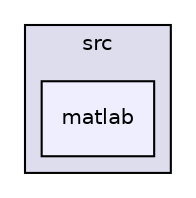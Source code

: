 digraph "matlab" {
  compound=true
  node [ fontsize="10", fontname="Helvetica"];
  edge [ labelfontsize="10", labelfontname="Helvetica"];
  subgraph clusterdir_d5ef0c089e55ecb162d8f5d61924357f {
    graph [ bgcolor="#ddddee", pencolor="black", label="src" fontname="Helvetica", fontsize="10", URL="dir_d5ef0c089e55ecb162d8f5d61924357f.html"]
  dir_1891f8217c0d294ddff641c9e0b96bb8 [shape=box, label="matlab", style="filled", fillcolor="#eeeeff", pencolor="black", URL="dir_1891f8217c0d294ddff641c9e0b96bb8.html"];
  }
}
